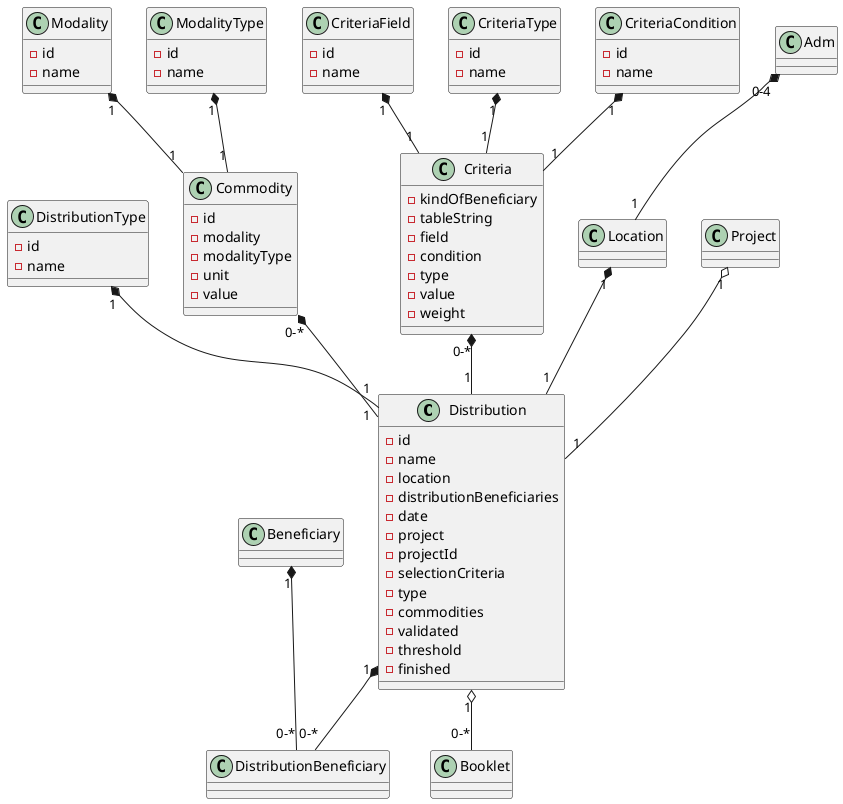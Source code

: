 @startuml customModelFields
 
 class Distribution {
    - id
    - name
    - location
    - distributionBeneficiaries
    - date
    - project
    - projectId
    - selectionCriteria
    - type
    - commodities
    - validated
    - threshold
    - finished
 }
 
 class DistributionType {
    - id
    - name
}

 
 class Commodity {
    - id
    - modality
    - modalityType
    - unit
    - value
 }
 
 class Modality {
    - id
    - name
}

class ModalityType {
    - id
    - name
}

class Criteria {
    - kindOfBeneficiary
    - tableString
    - field
    - condition
    - type
    - value
    - weight
}


class CriteriaField {
    - id
    - name
}


class CriteriaType {
    - id
    - name
}


class CriteriaCondition {
    - id
    - name
}

 
 Distribution "1" o-- "0-*" Booklet
 
 Modality "1" *-- "1" Commodity
 ModalityType "1" *-- "1" Commodity
 
 
 CriteriaField "1" *-- "1" Criteria
 CriteriaCondition "1" *-- "1" Criteria
 CriteriaType "1" *-- "1" Criteria

 Beneficiary "1" *-- "0-*" DistributionBeneficiary
 Distribution "1" *-- "0-*" DistributionBeneficiary
 
 DistributionType "1" *-- "1" Distribution
 Location "1" *-- "1" Distribution
 Project "1" o-- "1" Distribution
 Criteria "0-*" *-- "1" Distribution
 Commodity "0-*" *-- "1" Distribution
 
 Adm "0-4" *-- "1" Location
 
@enduml